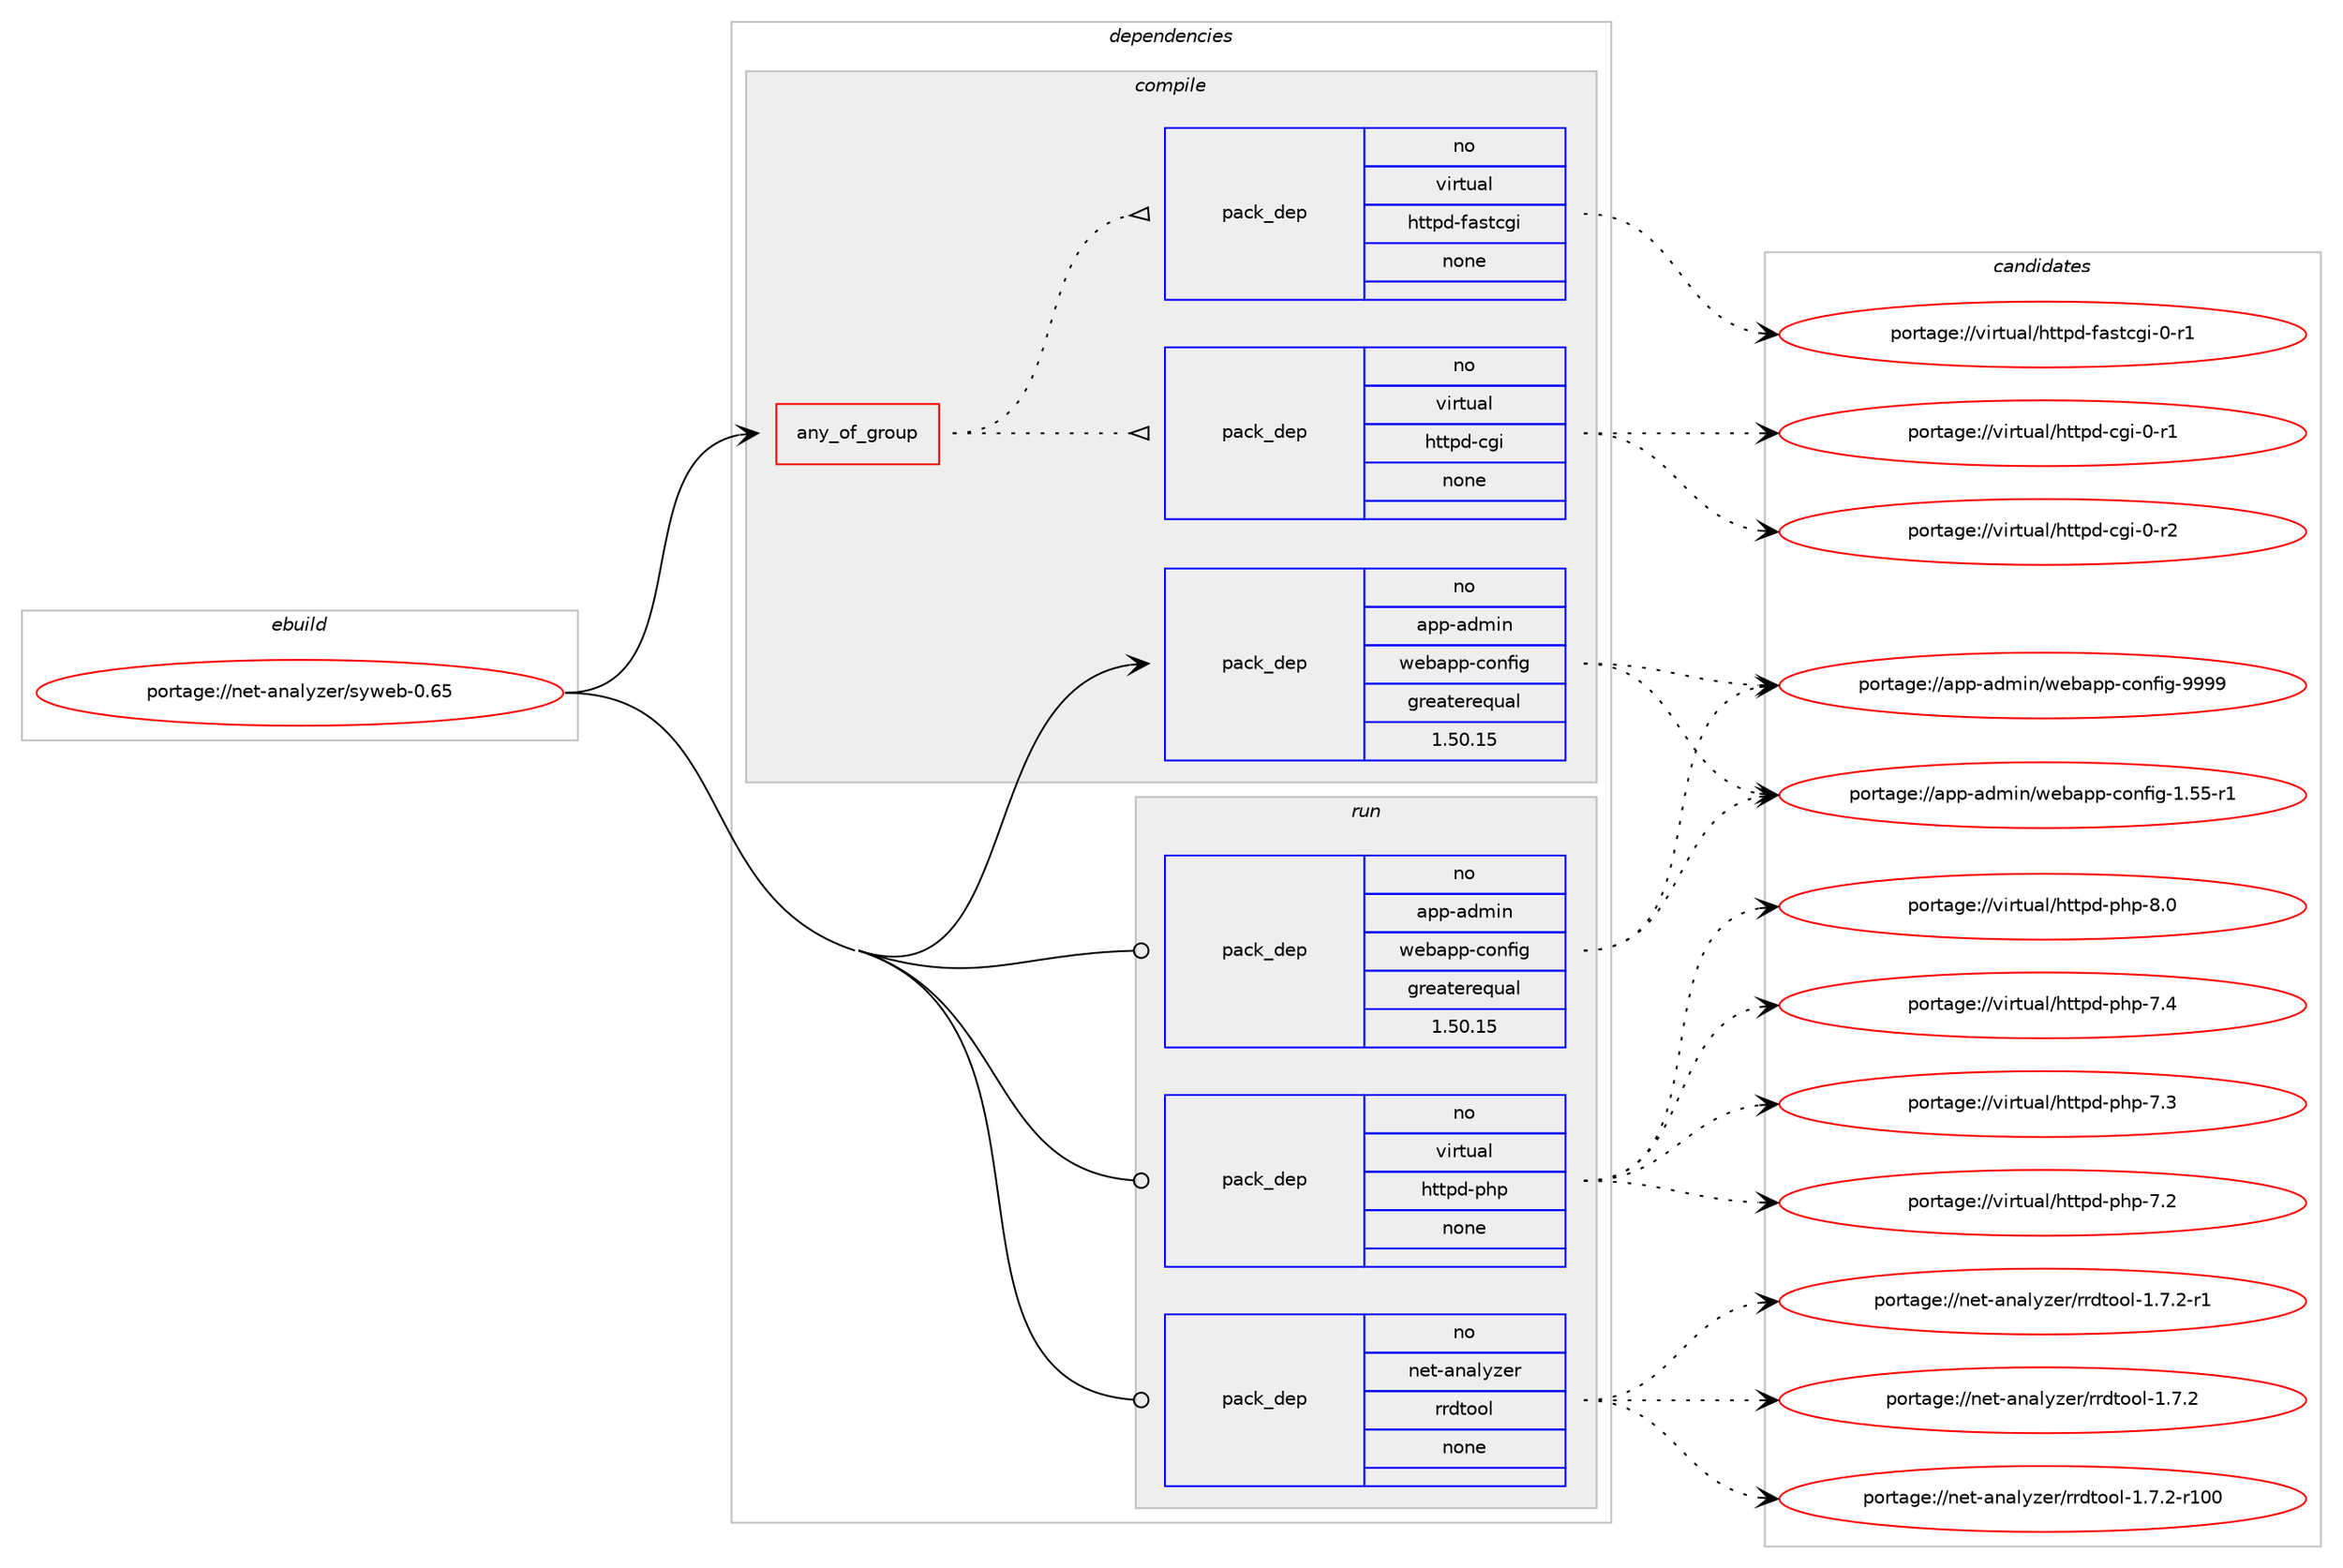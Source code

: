 digraph prolog {

# *************
# Graph options
# *************

newrank=true;
concentrate=true;
compound=true;
graph [rankdir=LR,fontname=Helvetica,fontsize=10,ranksep=1.5];#, ranksep=2.5, nodesep=0.2];
edge  [arrowhead=vee];
node  [fontname=Helvetica,fontsize=10];

# **********
# The ebuild
# **********

subgraph cluster_leftcol {
color=gray;
rank=same;
label=<<i>ebuild</i>>;
id [label="portage://net-analyzer/syweb-0.65", color=red, width=4, href="../net-analyzer/syweb-0.65.svg"];
}

# ****************
# The dependencies
# ****************

subgraph cluster_midcol {
color=gray;
label=<<i>dependencies</i>>;
subgraph cluster_compile {
fillcolor="#eeeeee";
style=filled;
label=<<i>compile</i>>;
subgraph any39 {
dependency3519 [label=<<TABLE BORDER="0" CELLBORDER="1" CELLSPACING="0" CELLPADDING="4"><TR><TD CELLPADDING="10">any_of_group</TD></TR></TABLE>>, shape=none, color=red];subgraph pack2809 {
dependency3520 [label=<<TABLE BORDER="0" CELLBORDER="1" CELLSPACING="0" CELLPADDING="4" WIDTH="220"><TR><TD ROWSPAN="6" CELLPADDING="30">pack_dep</TD></TR><TR><TD WIDTH="110">no</TD></TR><TR><TD>virtual</TD></TR><TR><TD>httpd-cgi</TD></TR><TR><TD>none</TD></TR><TR><TD></TD></TR></TABLE>>, shape=none, color=blue];
}
dependency3519:e -> dependency3520:w [weight=20,style="dotted",arrowhead="oinv"];
subgraph pack2810 {
dependency3521 [label=<<TABLE BORDER="0" CELLBORDER="1" CELLSPACING="0" CELLPADDING="4" WIDTH="220"><TR><TD ROWSPAN="6" CELLPADDING="30">pack_dep</TD></TR><TR><TD WIDTH="110">no</TD></TR><TR><TD>virtual</TD></TR><TR><TD>httpd-fastcgi</TD></TR><TR><TD>none</TD></TR><TR><TD></TD></TR></TABLE>>, shape=none, color=blue];
}
dependency3519:e -> dependency3521:w [weight=20,style="dotted",arrowhead="oinv"];
}
id:e -> dependency3519:w [weight=20,style="solid",arrowhead="vee"];
subgraph pack2811 {
dependency3522 [label=<<TABLE BORDER="0" CELLBORDER="1" CELLSPACING="0" CELLPADDING="4" WIDTH="220"><TR><TD ROWSPAN="6" CELLPADDING="30">pack_dep</TD></TR><TR><TD WIDTH="110">no</TD></TR><TR><TD>app-admin</TD></TR><TR><TD>webapp-config</TD></TR><TR><TD>greaterequal</TD></TR><TR><TD>1.50.15</TD></TR></TABLE>>, shape=none, color=blue];
}
id:e -> dependency3522:w [weight=20,style="solid",arrowhead="vee"];
}
subgraph cluster_compileandrun {
fillcolor="#eeeeee";
style=filled;
label=<<i>compile and run</i>>;
}
subgraph cluster_run {
fillcolor="#eeeeee";
style=filled;
label=<<i>run</i>>;
subgraph pack2812 {
dependency3523 [label=<<TABLE BORDER="0" CELLBORDER="1" CELLSPACING="0" CELLPADDING="4" WIDTH="220"><TR><TD ROWSPAN="6" CELLPADDING="30">pack_dep</TD></TR><TR><TD WIDTH="110">no</TD></TR><TR><TD>app-admin</TD></TR><TR><TD>webapp-config</TD></TR><TR><TD>greaterequal</TD></TR><TR><TD>1.50.15</TD></TR></TABLE>>, shape=none, color=blue];
}
id:e -> dependency3523:w [weight=20,style="solid",arrowhead="odot"];
subgraph pack2813 {
dependency3524 [label=<<TABLE BORDER="0" CELLBORDER="1" CELLSPACING="0" CELLPADDING="4" WIDTH="220"><TR><TD ROWSPAN="6" CELLPADDING="30">pack_dep</TD></TR><TR><TD WIDTH="110">no</TD></TR><TR><TD>net-analyzer</TD></TR><TR><TD>rrdtool</TD></TR><TR><TD>none</TD></TR><TR><TD></TD></TR></TABLE>>, shape=none, color=blue];
}
id:e -> dependency3524:w [weight=20,style="solid",arrowhead="odot"];
subgraph pack2814 {
dependency3525 [label=<<TABLE BORDER="0" CELLBORDER="1" CELLSPACING="0" CELLPADDING="4" WIDTH="220"><TR><TD ROWSPAN="6" CELLPADDING="30">pack_dep</TD></TR><TR><TD WIDTH="110">no</TD></TR><TR><TD>virtual</TD></TR><TR><TD>httpd-php</TD></TR><TR><TD>none</TD></TR><TR><TD></TD></TR></TABLE>>, shape=none, color=blue];
}
id:e -> dependency3525:w [weight=20,style="solid",arrowhead="odot"];
}
}

# **************
# The candidates
# **************

subgraph cluster_choices {
rank=same;
color=gray;
label=<<i>candidates</i>>;

subgraph choice2809 {
color=black;
nodesep=1;
choice1181051141161179710847104116116112100459910310545484511450 [label="portage://virtual/httpd-cgi-0-r2", color=red, width=4,href="../virtual/httpd-cgi-0-r2.svg"];
choice1181051141161179710847104116116112100459910310545484511449 [label="portage://virtual/httpd-cgi-0-r1", color=red, width=4,href="../virtual/httpd-cgi-0-r1.svg"];
dependency3520:e -> choice1181051141161179710847104116116112100459910310545484511450:w [style=dotted,weight="100"];
dependency3520:e -> choice1181051141161179710847104116116112100459910310545484511449:w [style=dotted,weight="100"];
}
subgraph choice2810 {
color=black;
nodesep=1;
choice118105114116117971084710411611611210045102971151169910310545484511449 [label="portage://virtual/httpd-fastcgi-0-r1", color=red, width=4,href="../virtual/httpd-fastcgi-0-r1.svg"];
dependency3521:e -> choice118105114116117971084710411611611210045102971151169910310545484511449:w [style=dotted,weight="100"];
}
subgraph choice2811 {
color=black;
nodesep=1;
choice97112112459710010910511047119101989711211245991111101021051034557575757 [label="portage://app-admin/webapp-config-9999", color=red, width=4,href="../app-admin/webapp-config-9999.svg"];
choice971121124597100109105110471191019897112112459911111010210510345494653534511449 [label="portage://app-admin/webapp-config-1.55-r1", color=red, width=4,href="../app-admin/webapp-config-1.55-r1.svg"];
dependency3522:e -> choice97112112459710010910511047119101989711211245991111101021051034557575757:w [style=dotted,weight="100"];
dependency3522:e -> choice971121124597100109105110471191019897112112459911111010210510345494653534511449:w [style=dotted,weight="100"];
}
subgraph choice2812 {
color=black;
nodesep=1;
choice97112112459710010910511047119101989711211245991111101021051034557575757 [label="portage://app-admin/webapp-config-9999", color=red, width=4,href="../app-admin/webapp-config-9999.svg"];
choice971121124597100109105110471191019897112112459911111010210510345494653534511449 [label="portage://app-admin/webapp-config-1.55-r1", color=red, width=4,href="../app-admin/webapp-config-1.55-r1.svg"];
dependency3523:e -> choice97112112459710010910511047119101989711211245991111101021051034557575757:w [style=dotted,weight="100"];
dependency3523:e -> choice971121124597100109105110471191019897112112459911111010210510345494653534511449:w [style=dotted,weight="100"];
}
subgraph choice2813 {
color=black;
nodesep=1;
choice1101011164597110971081211221011144711411410011611111110845494655465045114494848 [label="portage://net-analyzer/rrdtool-1.7.2-r100", color=red, width=4,href="../net-analyzer/rrdtool-1.7.2-r100.svg"];
choice110101116459711097108121122101114471141141001161111111084549465546504511449 [label="portage://net-analyzer/rrdtool-1.7.2-r1", color=red, width=4,href="../net-analyzer/rrdtool-1.7.2-r1.svg"];
choice11010111645971109710812112210111447114114100116111111108454946554650 [label="portage://net-analyzer/rrdtool-1.7.2", color=red, width=4,href="../net-analyzer/rrdtool-1.7.2.svg"];
dependency3524:e -> choice1101011164597110971081211221011144711411410011611111110845494655465045114494848:w [style=dotted,weight="100"];
dependency3524:e -> choice110101116459711097108121122101114471141141001161111111084549465546504511449:w [style=dotted,weight="100"];
dependency3524:e -> choice11010111645971109710812112210111447114114100116111111108454946554650:w [style=dotted,weight="100"];
}
subgraph choice2814 {
color=black;
nodesep=1;
choice11810511411611797108471041161161121004511210411245564648 [label="portage://virtual/httpd-php-8.0", color=red, width=4,href="../virtual/httpd-php-8.0.svg"];
choice11810511411611797108471041161161121004511210411245554652 [label="portage://virtual/httpd-php-7.4", color=red, width=4,href="../virtual/httpd-php-7.4.svg"];
choice11810511411611797108471041161161121004511210411245554651 [label="portage://virtual/httpd-php-7.3", color=red, width=4,href="../virtual/httpd-php-7.3.svg"];
choice11810511411611797108471041161161121004511210411245554650 [label="portage://virtual/httpd-php-7.2", color=red, width=4,href="../virtual/httpd-php-7.2.svg"];
dependency3525:e -> choice11810511411611797108471041161161121004511210411245564648:w [style=dotted,weight="100"];
dependency3525:e -> choice11810511411611797108471041161161121004511210411245554652:w [style=dotted,weight="100"];
dependency3525:e -> choice11810511411611797108471041161161121004511210411245554651:w [style=dotted,weight="100"];
dependency3525:e -> choice11810511411611797108471041161161121004511210411245554650:w [style=dotted,weight="100"];
}
}

}
